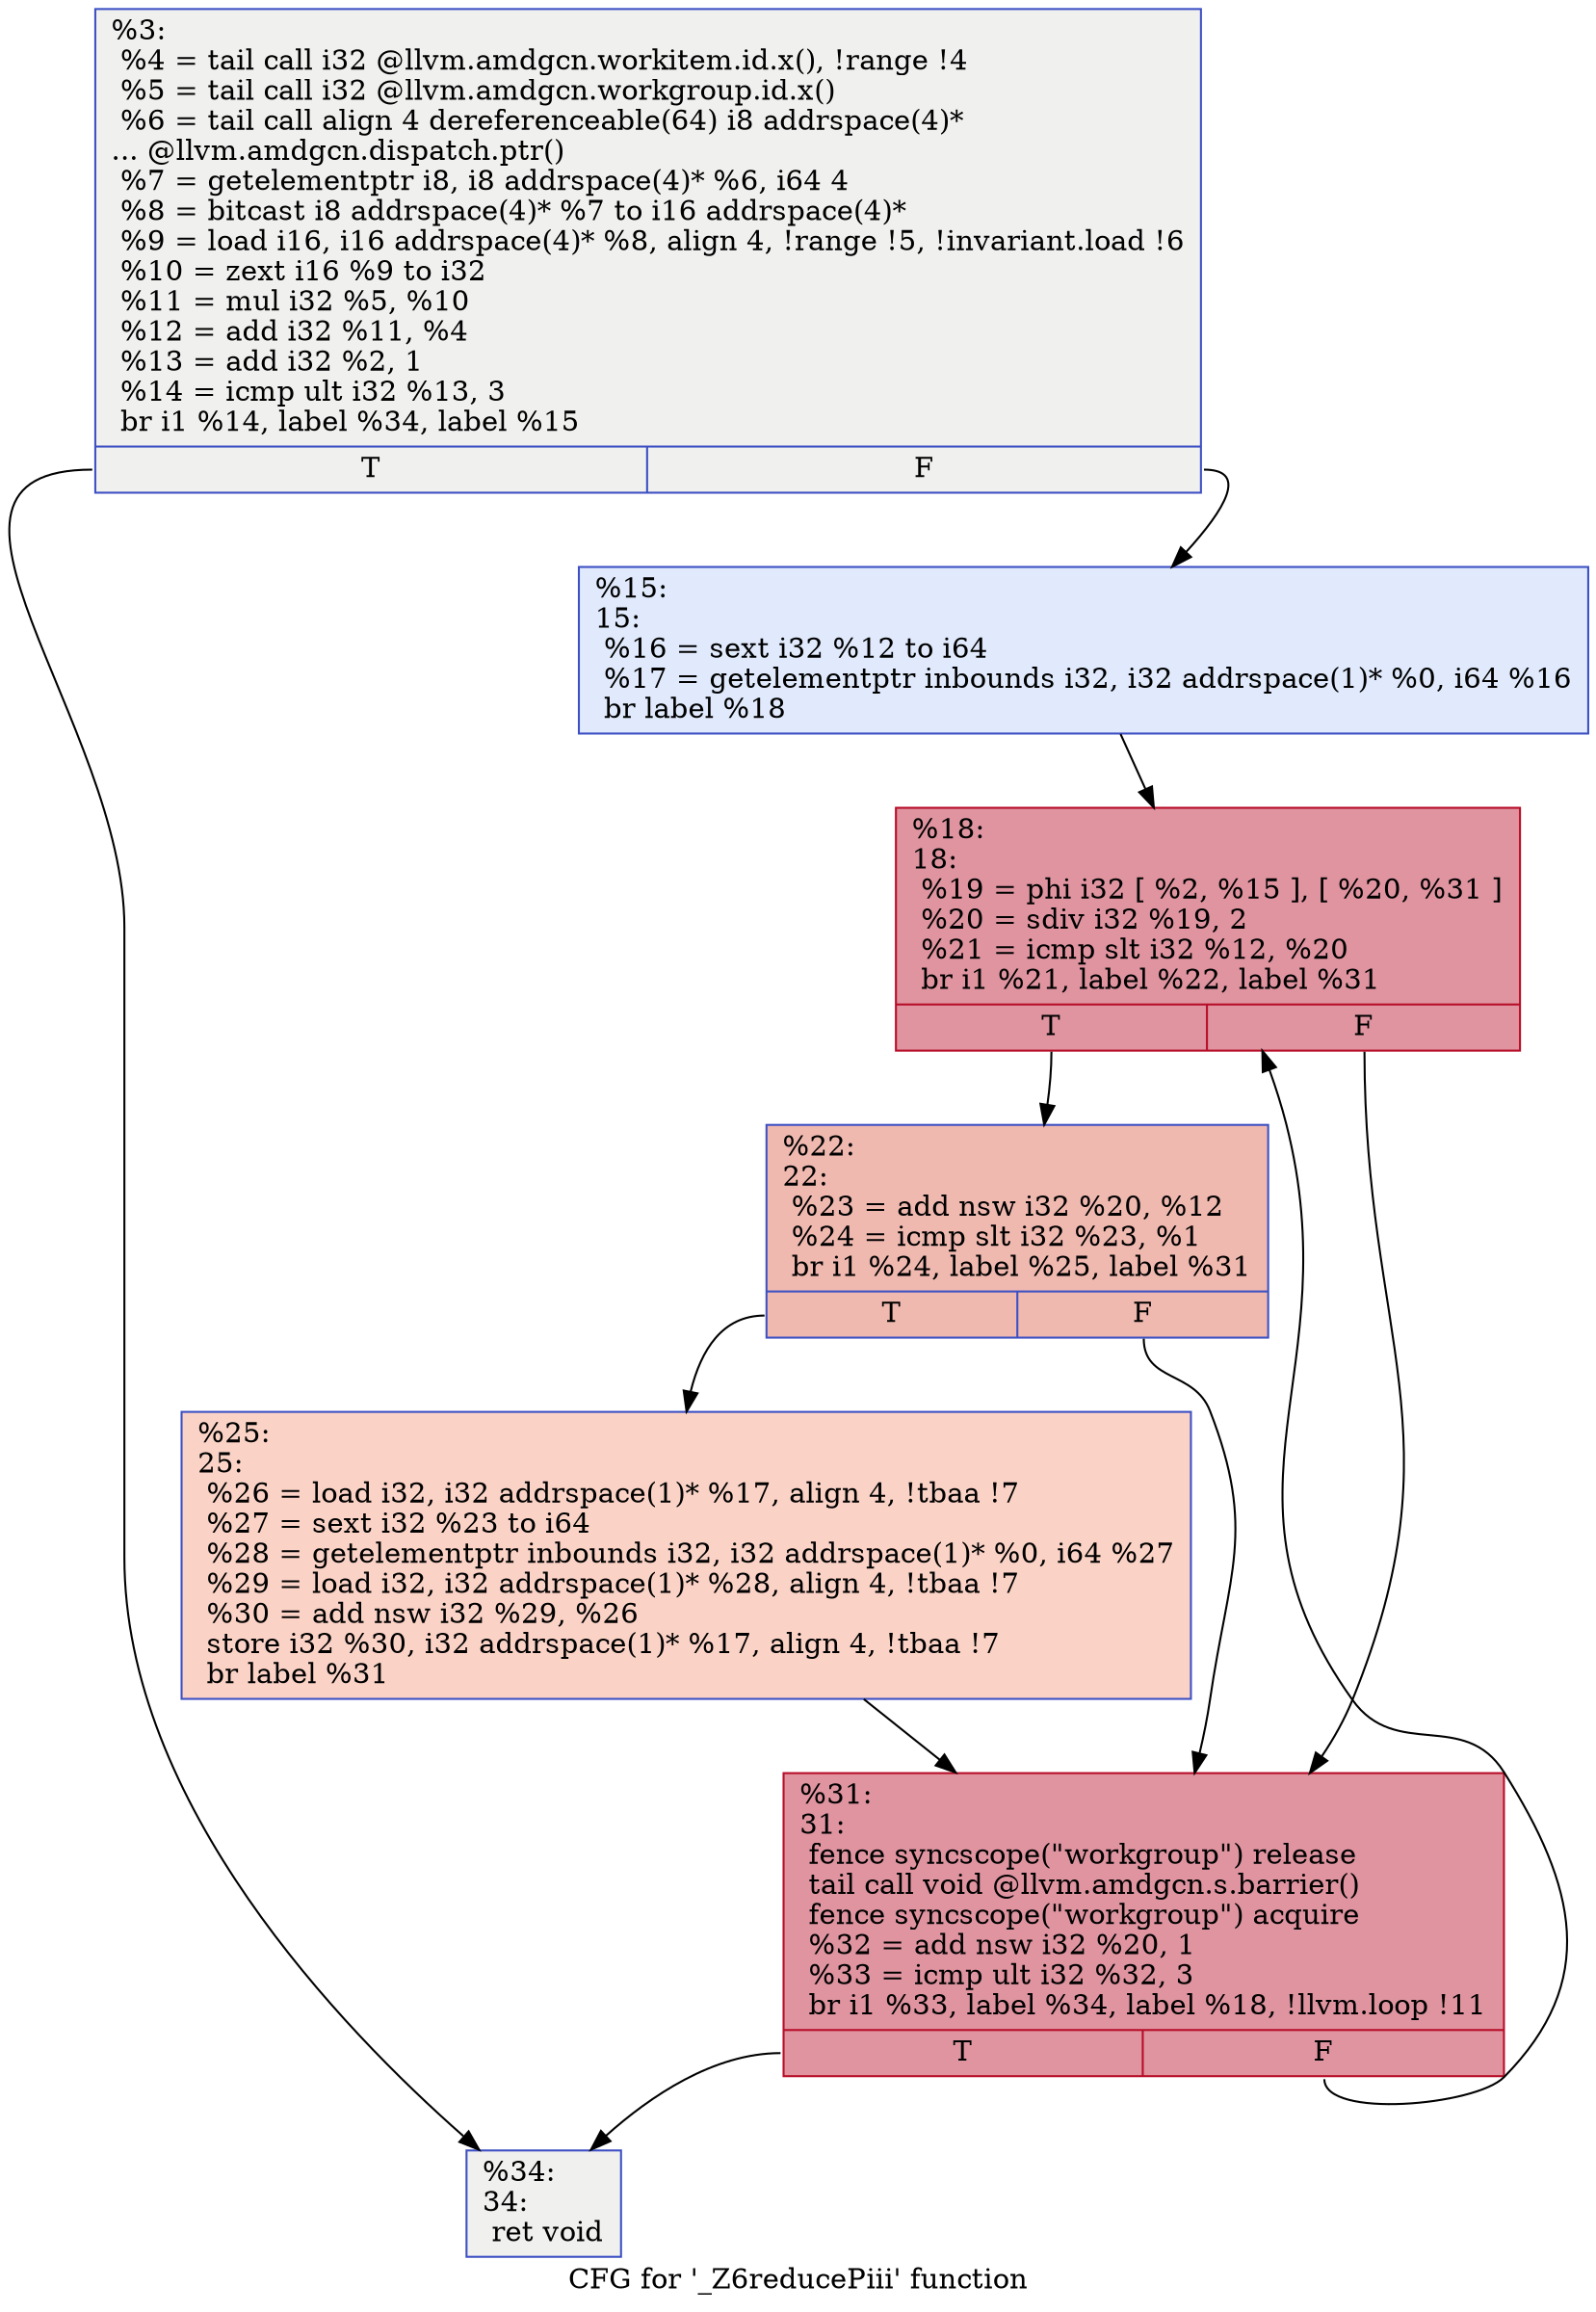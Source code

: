 digraph "CFG for '_Z6reducePiii' function" {
	label="CFG for '_Z6reducePiii' function";

	Node0x5c11300 [shape=record,color="#3d50c3ff", style=filled, fillcolor="#dedcdb70",label="{%3:\l  %4 = tail call i32 @llvm.amdgcn.workitem.id.x(), !range !4\l  %5 = tail call i32 @llvm.amdgcn.workgroup.id.x()\l  %6 = tail call align 4 dereferenceable(64) i8 addrspace(4)*\l... @llvm.amdgcn.dispatch.ptr()\l  %7 = getelementptr i8, i8 addrspace(4)* %6, i64 4\l  %8 = bitcast i8 addrspace(4)* %7 to i16 addrspace(4)*\l  %9 = load i16, i16 addrspace(4)* %8, align 4, !range !5, !invariant.load !6\l  %10 = zext i16 %9 to i32\l  %11 = mul i32 %5, %10\l  %12 = add i32 %11, %4\l  %13 = add i32 %2, 1\l  %14 = icmp ult i32 %13, 3\l  br i1 %14, label %34, label %15\l|{<s0>T|<s1>F}}"];
	Node0x5c11300:s0 -> Node0x5c120a0;
	Node0x5c11300:s1 -> Node0x5c13360;
	Node0x5c13360 [shape=record,color="#3d50c3ff", style=filled, fillcolor="#b9d0f970",label="{%15:\l15:                                               \l  %16 = sext i32 %12 to i64\l  %17 = getelementptr inbounds i32, i32 addrspace(1)* %0, i64 %16\l  br label %18\l}"];
	Node0x5c13360 -> Node0x5c12c20;
	Node0x5c12c20 [shape=record,color="#b70d28ff", style=filled, fillcolor="#b70d2870",label="{%18:\l18:                                               \l  %19 = phi i32 [ %2, %15 ], [ %20, %31 ]\l  %20 = sdiv i32 %19, 2\l  %21 = icmp slt i32 %12, %20\l  br i1 %21, label %22, label %31\l|{<s0>T|<s1>F}}"];
	Node0x5c12c20:s0 -> Node0x5c139c0;
	Node0x5c12c20:s1 -> Node0x5c13730;
	Node0x5c139c0 [shape=record,color="#3d50c3ff", style=filled, fillcolor="#de614d70",label="{%22:\l22:                                               \l  %23 = add nsw i32 %20, %12\l  %24 = icmp slt i32 %23, %1\l  br i1 %24, label %25, label %31\l|{<s0>T|<s1>F}}"];
	Node0x5c139c0:s0 -> Node0x5c13be0;
	Node0x5c139c0:s1 -> Node0x5c13730;
	Node0x5c13be0 [shape=record,color="#3d50c3ff", style=filled, fillcolor="#f59c7d70",label="{%25:\l25:                                               \l  %26 = load i32, i32 addrspace(1)* %17, align 4, !tbaa !7\l  %27 = sext i32 %23 to i64\l  %28 = getelementptr inbounds i32, i32 addrspace(1)* %0, i64 %27\l  %29 = load i32, i32 addrspace(1)* %28, align 4, !tbaa !7\l  %30 = add nsw i32 %29, %26\l  store i32 %30, i32 addrspace(1)* %17, align 4, !tbaa !7\l  br label %31\l}"];
	Node0x5c13be0 -> Node0x5c13730;
	Node0x5c13730 [shape=record,color="#b70d28ff", style=filled, fillcolor="#b70d2870",label="{%31:\l31:                                               \l  fence syncscope(\"workgroup\") release\l  tail call void @llvm.amdgcn.s.barrier()\l  fence syncscope(\"workgroup\") acquire\l  %32 = add nsw i32 %20, 1\l  %33 = icmp ult i32 %32, 3\l  br i1 %33, label %34, label %18, !llvm.loop !11\l|{<s0>T|<s1>F}}"];
	Node0x5c13730:s0 -> Node0x5c120a0;
	Node0x5c13730:s1 -> Node0x5c12c20;
	Node0x5c120a0 [shape=record,color="#3d50c3ff", style=filled, fillcolor="#dedcdb70",label="{%34:\l34:                                               \l  ret void\l}"];
}
